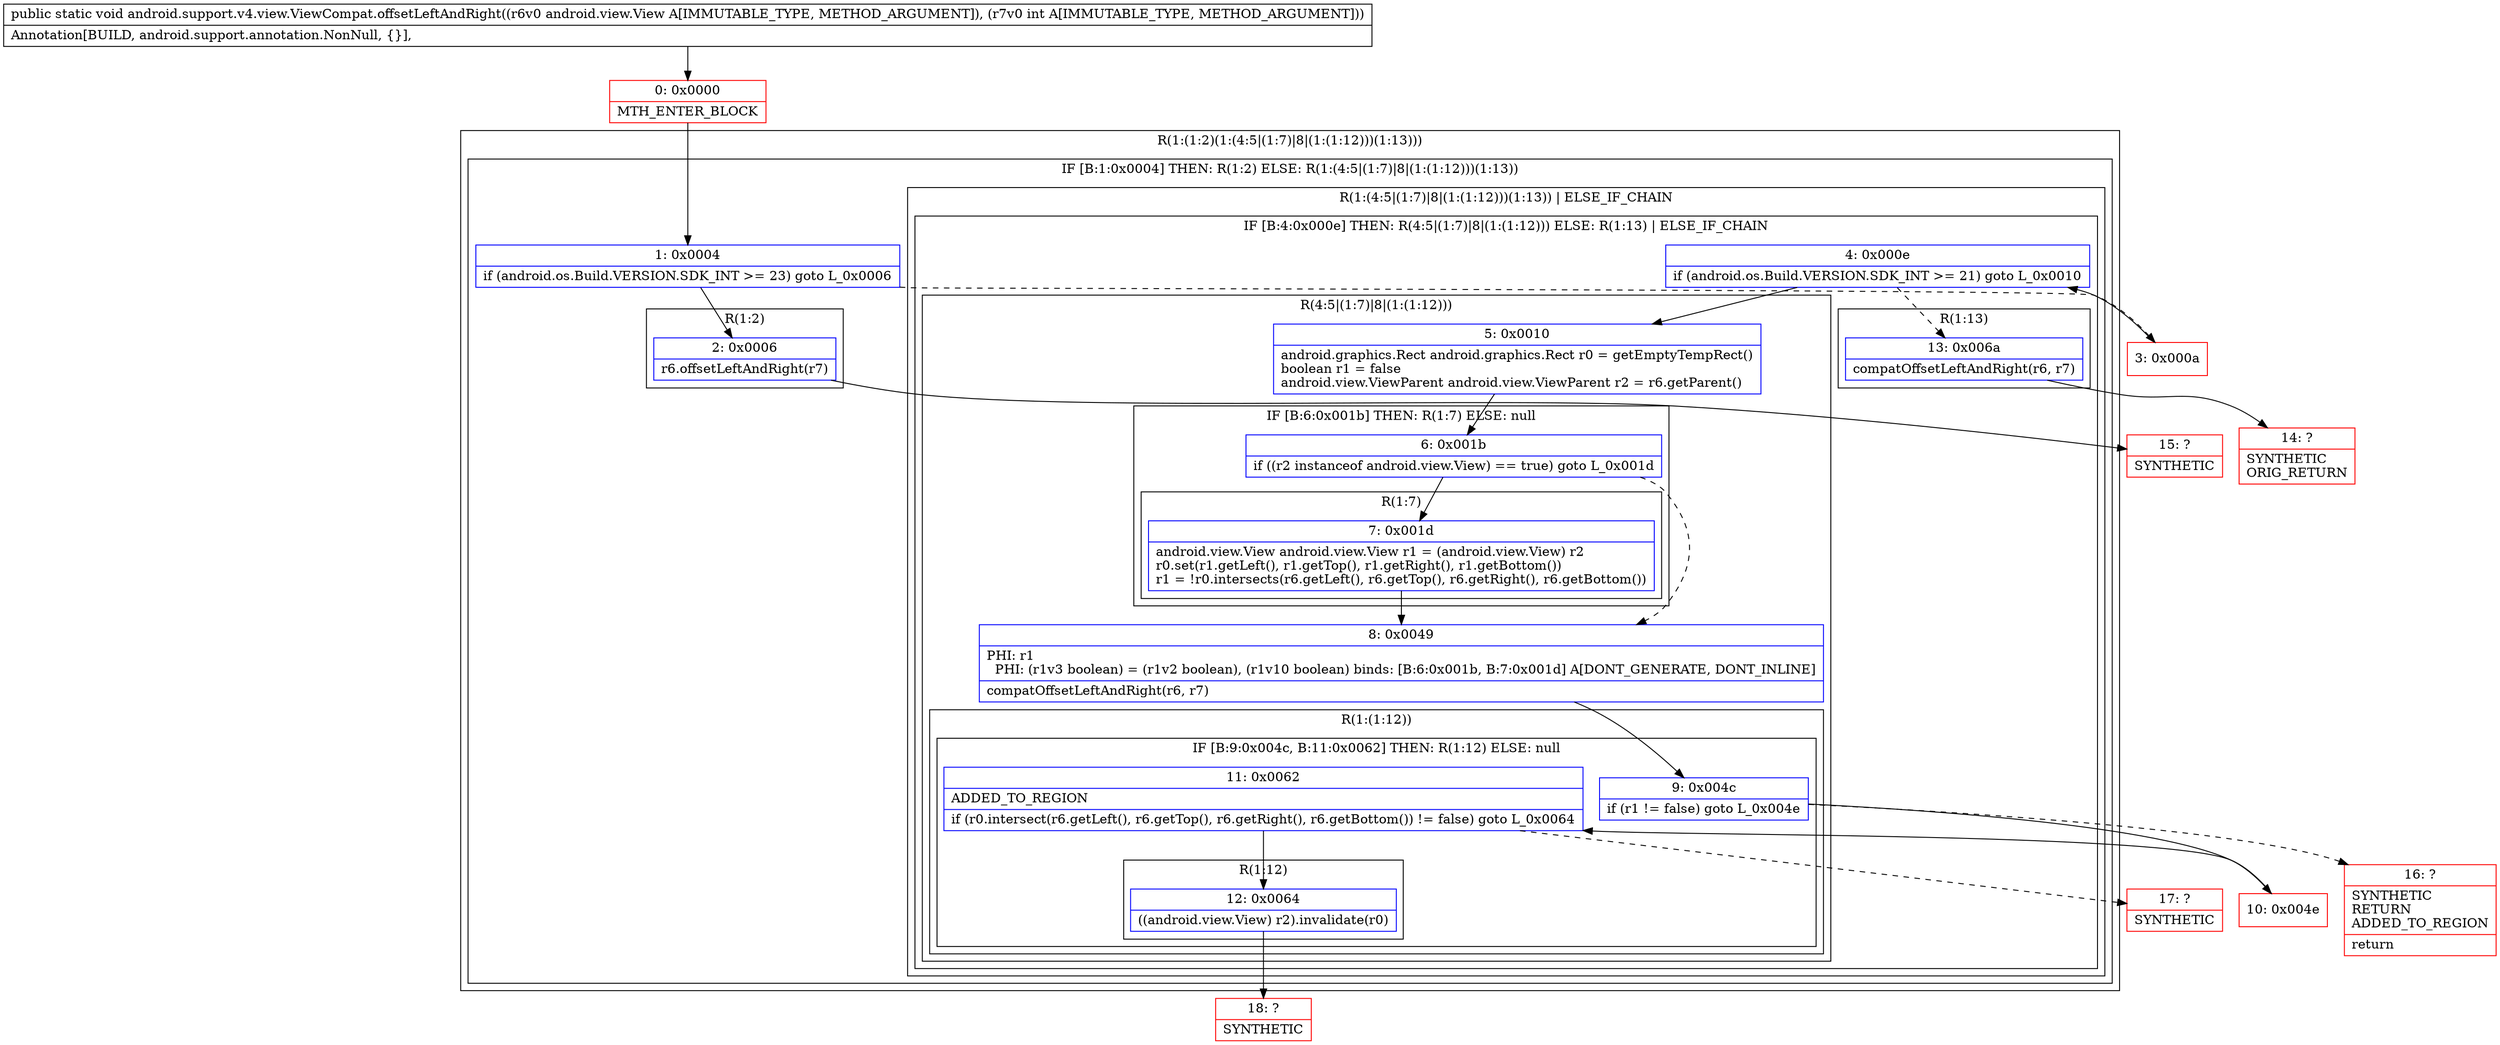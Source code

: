 digraph "CFG forandroid.support.v4.view.ViewCompat.offsetLeftAndRight(Landroid\/view\/View;I)V" {
subgraph cluster_Region_1366085504 {
label = "R(1:(1:2)(1:(4:5|(1:7)|8|(1:(1:12)))(1:13)))";
node [shape=record,color=blue];
subgraph cluster_IfRegion_448279708 {
label = "IF [B:1:0x0004] THEN: R(1:2) ELSE: R(1:(4:5|(1:7)|8|(1:(1:12)))(1:13))";
node [shape=record,color=blue];
Node_1 [shape=record,label="{1\:\ 0x0004|if (android.os.Build.VERSION.SDK_INT \>= 23) goto L_0x0006\l}"];
subgraph cluster_Region_2077157421 {
label = "R(1:2)";
node [shape=record,color=blue];
Node_2 [shape=record,label="{2\:\ 0x0006|r6.offsetLeftAndRight(r7)\l}"];
}
subgraph cluster_Region_803664080 {
label = "R(1:(4:5|(1:7)|8|(1:(1:12)))(1:13)) | ELSE_IF_CHAIN\l";
node [shape=record,color=blue];
subgraph cluster_IfRegion_406927971 {
label = "IF [B:4:0x000e] THEN: R(4:5|(1:7)|8|(1:(1:12))) ELSE: R(1:13) | ELSE_IF_CHAIN\l";
node [shape=record,color=blue];
Node_4 [shape=record,label="{4\:\ 0x000e|if (android.os.Build.VERSION.SDK_INT \>= 21) goto L_0x0010\l}"];
subgraph cluster_Region_1875077379 {
label = "R(4:5|(1:7)|8|(1:(1:12)))";
node [shape=record,color=blue];
Node_5 [shape=record,label="{5\:\ 0x0010|android.graphics.Rect android.graphics.Rect r0 = getEmptyTempRect()\lboolean r1 = false\landroid.view.ViewParent android.view.ViewParent r2 = r6.getParent()\l}"];
subgraph cluster_IfRegion_436118918 {
label = "IF [B:6:0x001b] THEN: R(1:7) ELSE: null";
node [shape=record,color=blue];
Node_6 [shape=record,label="{6\:\ 0x001b|if ((r2 instanceof android.view.View) == true) goto L_0x001d\l}"];
subgraph cluster_Region_1470282786 {
label = "R(1:7)";
node [shape=record,color=blue];
Node_7 [shape=record,label="{7\:\ 0x001d|android.view.View android.view.View r1 = (android.view.View) r2\lr0.set(r1.getLeft(), r1.getTop(), r1.getRight(), r1.getBottom())\lr1 = !r0.intersects(r6.getLeft(), r6.getTop(), r6.getRight(), r6.getBottom())\l}"];
}
}
Node_8 [shape=record,label="{8\:\ 0x0049|PHI: r1 \l  PHI: (r1v3 boolean) = (r1v2 boolean), (r1v10 boolean) binds: [B:6:0x001b, B:7:0x001d] A[DONT_GENERATE, DONT_INLINE]\l|compatOffsetLeftAndRight(r6, r7)\l}"];
subgraph cluster_Region_1124528419 {
label = "R(1:(1:12))";
node [shape=record,color=blue];
subgraph cluster_IfRegion_1120452152 {
label = "IF [B:9:0x004c, B:11:0x0062] THEN: R(1:12) ELSE: null";
node [shape=record,color=blue];
Node_9 [shape=record,label="{9\:\ 0x004c|if (r1 != false) goto L_0x004e\l}"];
Node_11 [shape=record,label="{11\:\ 0x0062|ADDED_TO_REGION\l|if (r0.intersect(r6.getLeft(), r6.getTop(), r6.getRight(), r6.getBottom()) != false) goto L_0x0064\l}"];
subgraph cluster_Region_1837187652 {
label = "R(1:12)";
node [shape=record,color=blue];
Node_12 [shape=record,label="{12\:\ 0x0064|((android.view.View) r2).invalidate(r0)\l}"];
}
}
}
}
subgraph cluster_Region_1334179566 {
label = "R(1:13)";
node [shape=record,color=blue];
Node_13 [shape=record,label="{13\:\ 0x006a|compatOffsetLeftAndRight(r6, r7)\l}"];
}
}
}
}
}
Node_0 [shape=record,color=red,label="{0\:\ 0x0000|MTH_ENTER_BLOCK\l}"];
Node_3 [shape=record,color=red,label="{3\:\ 0x000a}"];
Node_10 [shape=record,color=red,label="{10\:\ 0x004e}"];
Node_14 [shape=record,color=red,label="{14\:\ ?|SYNTHETIC\lORIG_RETURN\l}"];
Node_15 [shape=record,color=red,label="{15\:\ ?|SYNTHETIC\l}"];
Node_16 [shape=record,color=red,label="{16\:\ ?|SYNTHETIC\lRETURN\lADDED_TO_REGION\l|return\l}"];
Node_17 [shape=record,color=red,label="{17\:\ ?|SYNTHETIC\l}"];
Node_18 [shape=record,color=red,label="{18\:\ ?|SYNTHETIC\l}"];
MethodNode[shape=record,label="{public static void android.support.v4.view.ViewCompat.offsetLeftAndRight((r6v0 android.view.View A[IMMUTABLE_TYPE, METHOD_ARGUMENT]), (r7v0 int A[IMMUTABLE_TYPE, METHOD_ARGUMENT]))  | Annotation[BUILD, android.support.annotation.NonNull, \{\}], \l}"];
MethodNode -> Node_0;
Node_1 -> Node_2;
Node_1 -> Node_3[style=dashed];
Node_2 -> Node_15;
Node_4 -> Node_5;
Node_4 -> Node_13[style=dashed];
Node_5 -> Node_6;
Node_6 -> Node_7;
Node_6 -> Node_8[style=dashed];
Node_7 -> Node_8;
Node_8 -> Node_9;
Node_9 -> Node_10;
Node_9 -> Node_16[style=dashed];
Node_11 -> Node_12;
Node_11 -> Node_17[style=dashed];
Node_12 -> Node_18;
Node_13 -> Node_14;
Node_0 -> Node_1;
Node_3 -> Node_4;
Node_10 -> Node_11;
}


